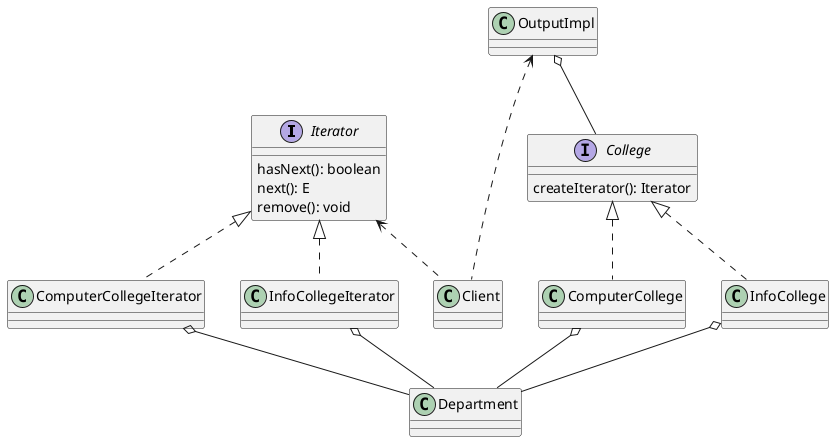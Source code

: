 @startuml
interface Iterator{
hasNext(): boolean
next(): E
remove(): void
}
class ComputerCollegeIterator
class InfoCollegeIterator
class Department
interface College{
createIterator(): Iterator
}
class ComputerCollege
class InfoCollege
class OutputImpl
class Client

OutputImpl <.. Client
Iterator <.. Client
OutputImpl o-- College
InfoCollege o-- Department
ComputerCollege o-- Department
College <|.. ComputerCollege
College <|.. InfoCollege
Iterator <|.. InfoCollegeIterator
Iterator <|.. ComputerCollegeIterator
InfoCollegeIterator o-- Department
ComputerCollegeIterator o-- Department
@enduml

